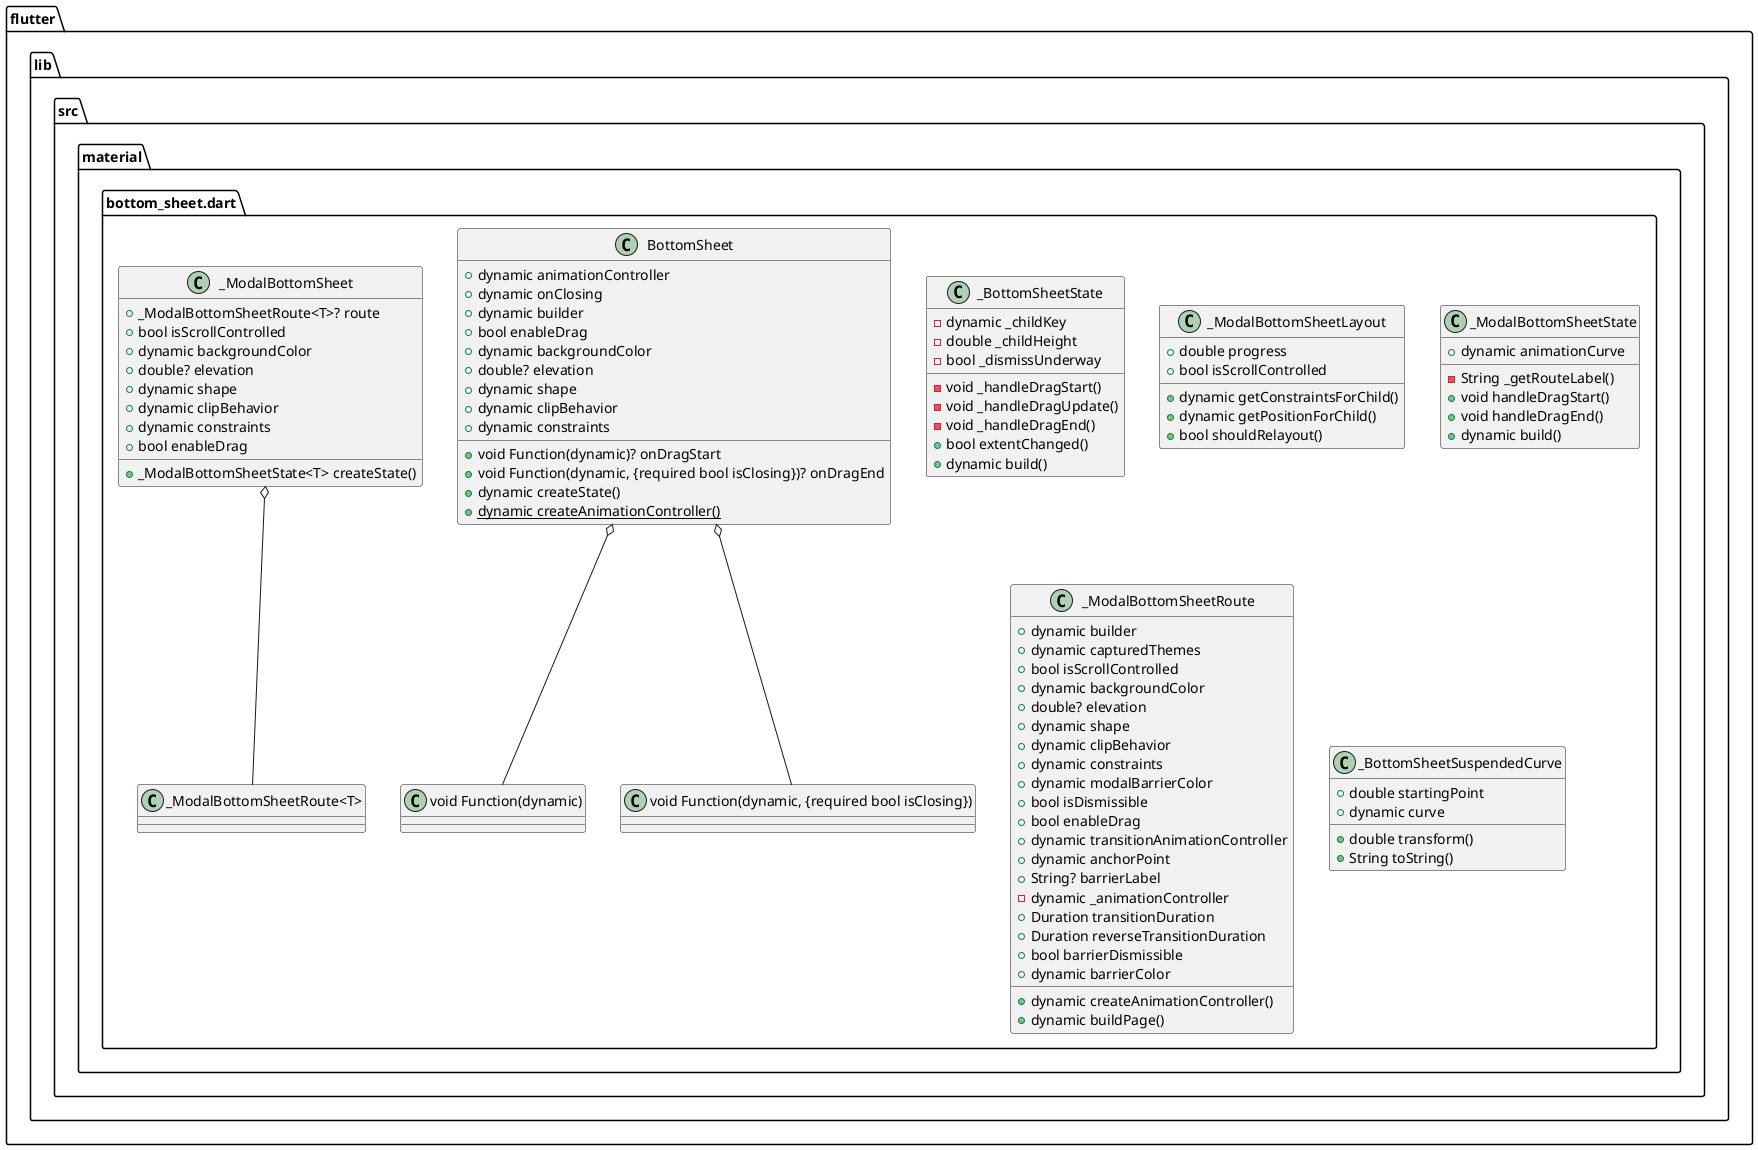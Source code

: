 @startuml
set namespaceSeparator ::

class "flutter::lib::src::material::bottom_sheet.dart::BottomSheet" {
  +dynamic animationController
  +dynamic onClosing
  +dynamic builder
  +bool enableDrag
  +void Function(dynamic)? onDragStart
  +void Function(dynamic, {required bool isClosing})? onDragEnd
  +dynamic backgroundColor
  +double? elevation
  +dynamic shape
  +dynamic clipBehavior
  +dynamic constraints
  +dynamic createState()
  {static} +dynamic createAnimationController()
}

"flutter::lib::src::material::bottom_sheet.dart::BottomSheet" o-- "flutter::lib::src::material::bottom_sheet.dart::void Function(dynamic)"
"flutter::lib::src::material::bottom_sheet.dart::BottomSheet" o-- "flutter::lib::src::material::bottom_sheet.dart::void Function(dynamic, {required bool isClosing})"

class "flutter::lib::src::material::bottom_sheet.dart::_BottomSheetState" {
  -dynamic _childKey
  -double _childHeight
  -bool _dismissUnderway
  -void _handleDragStart()
  -void _handleDragUpdate()
  -void _handleDragEnd()
  +bool extentChanged()
  +dynamic build()
}

class "flutter::lib::src::material::bottom_sheet.dart::_ModalBottomSheetLayout" {
  +double progress
  +bool isScrollControlled
  +dynamic getConstraintsForChild()
  +dynamic getPositionForChild()
  +bool shouldRelayout()
}

class "flutter::lib::src::material::bottom_sheet.dart::_ModalBottomSheet" {
  +_ModalBottomSheetRoute<T>? route
  +bool isScrollControlled
  +dynamic backgroundColor
  +double? elevation
  +dynamic shape
  +dynamic clipBehavior
  +dynamic constraints
  +bool enableDrag
  +_ModalBottomSheetState<T> createState()
}

"flutter::lib::src::material::bottom_sheet.dart::_ModalBottomSheet" o-- "flutter::lib::src::material::bottom_sheet.dart::_ModalBottomSheetRoute<T>"

class "flutter::lib::src::material::bottom_sheet.dart::_ModalBottomSheetState" {
  +dynamic animationCurve
  -String _getRouteLabel()
  +void handleDragStart()
  +void handleDragEnd()
  +dynamic build()
}

class "flutter::lib::src::material::bottom_sheet.dart::_ModalBottomSheetRoute" {
  +dynamic builder
  +dynamic capturedThemes
  +bool isScrollControlled
  +dynamic backgroundColor
  +double? elevation
  +dynamic shape
  +dynamic clipBehavior
  +dynamic constraints
  +dynamic modalBarrierColor
  +bool isDismissible
  +bool enableDrag
  +dynamic transitionAnimationController
  +dynamic anchorPoint
  +String? barrierLabel
  -dynamic _animationController
  +Duration transitionDuration
  +Duration reverseTransitionDuration
  +bool barrierDismissible
  +dynamic barrierColor
  +dynamic createAnimationController()
  +dynamic buildPage()
}

class "flutter::lib::src::material::bottom_sheet.dart::_BottomSheetSuspendedCurve" {
  +double startingPoint
  +dynamic curve
  +double transform()
  +String toString()
}


@enduml